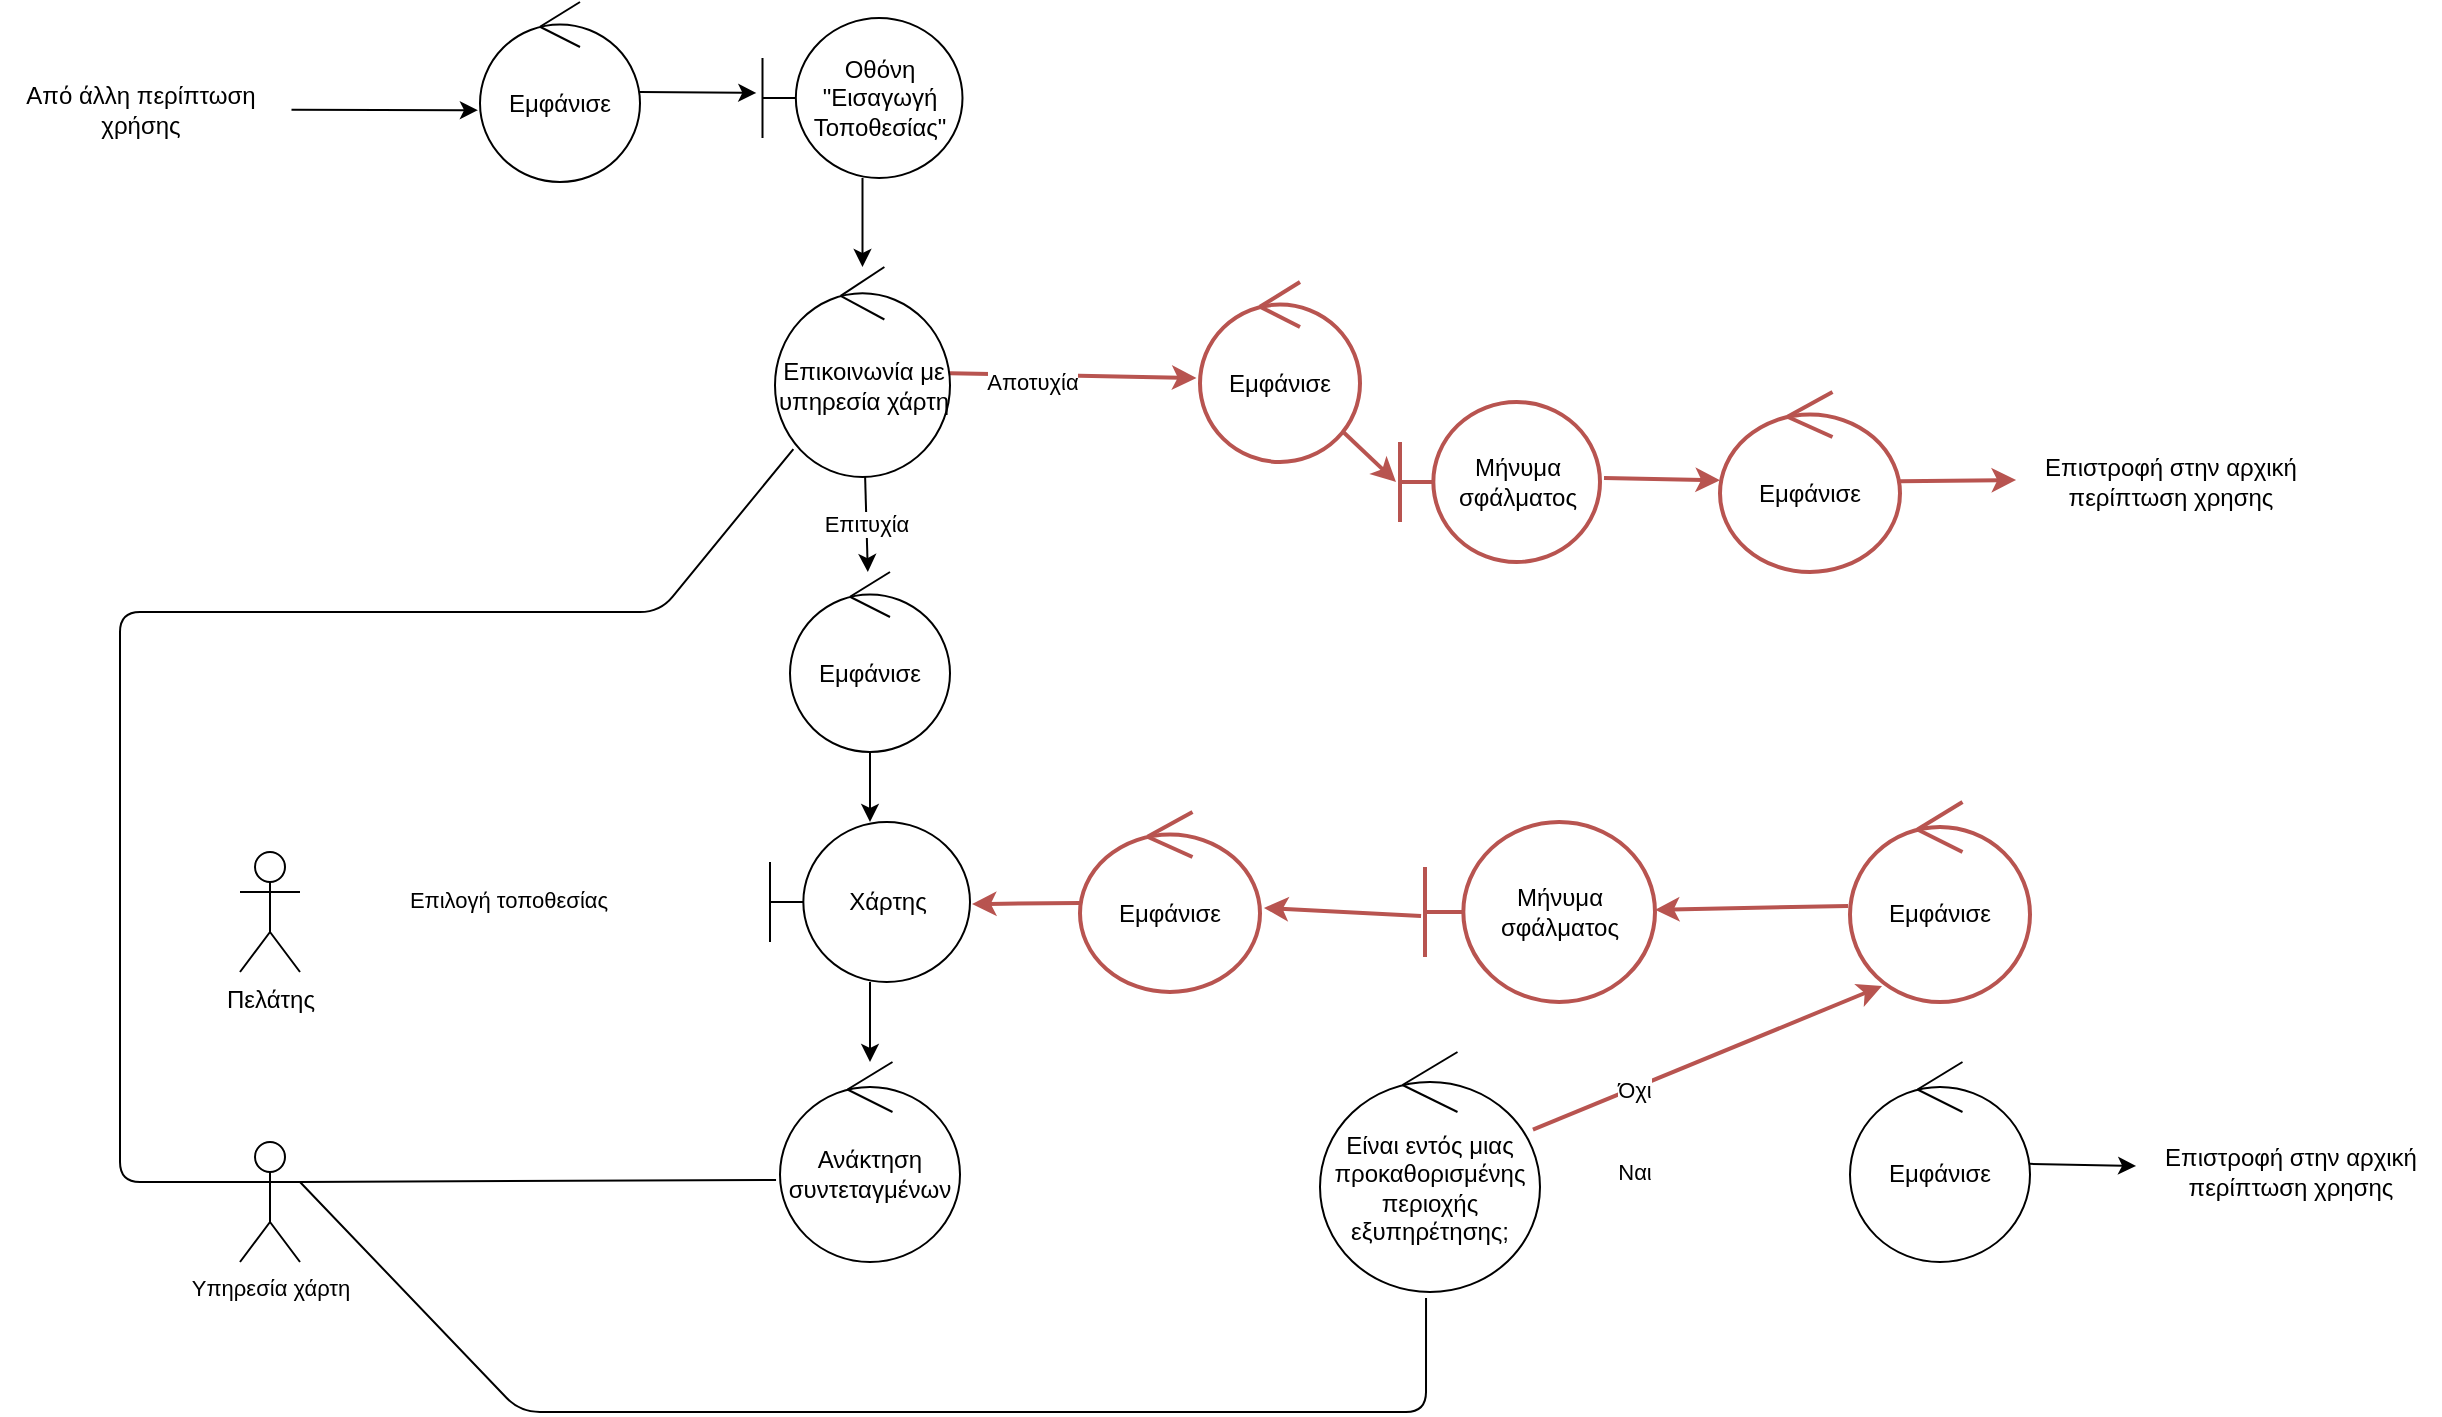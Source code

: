<mxfile>
    <diagram id="B38KJdyEP_mGqIDorF1P" name="Page-1">
        <mxGraphModel dx="1243" dy="952" grid="1" gridSize="10" guides="1" tooltips="1" connect="1" arrows="1" fold="1" page="1" pageScale="1" pageWidth="850" pageHeight="1100" math="0" shadow="0">
            <root>
                <mxCell id="0"/>
                <mxCell id="1" parent="0"/>
                <mxCell id="21" style="edgeStyle=none;html=1;strokeColor=#FFFFFF;exitX=1;exitY=0.333;exitDx=0;exitDy=0;exitPerimeter=0;entryX=0;entryY=0.475;entryDx=0;entryDy=0;entryPerimeter=0;" parent="1" source="2" target="10" edge="1">
                    <mxGeometry relative="1" as="geometry">
                        <mxPoint x="150.22" y="395.09" as="targetPoint"/>
                    </mxGeometry>
                </mxCell>
                <mxCell id="22" value="Επιλογή τοποθεσίας" style="edgeLabel;html=1;align=center;verticalAlign=middle;resizable=0;points=[];" parent="21" connectable="0" vertex="1">
                    <mxGeometry x="-0.115" y="-2" relative="1" as="geometry">
                        <mxPoint as="offset"/>
                    </mxGeometry>
                </mxCell>
                <mxCell id="2" value="Πελάτης" style="shape=umlActor;verticalLabelPosition=bottom;verticalAlign=top;html=1;" parent="1" vertex="1">
                    <mxGeometry x="250" y="450" width="30" height="60" as="geometry"/>
                </mxCell>
                <mxCell id="7" value="" style="edgeStyle=none;html=1;exitX=1.041;exitY=0.498;exitDx=0;exitDy=0;exitPerimeter=0;strokeWidth=1;entryX=-0.013;entryY=0.601;entryDx=0;entryDy=0;entryPerimeter=0;" parent="1" source="48" target="82" edge="1">
                    <mxGeometry relative="1" as="geometry">
                        <mxPoint x="390" y="197" as="sourcePoint"/>
                    </mxGeometry>
                </mxCell>
                <mxCell id="41" style="edgeStyle=none;html=1;entryX=-0.022;entryY=0.533;entryDx=0;entryDy=0;entryPerimeter=0;strokeColor=#B85450;strokeWidth=2;" parent="1" source="6" target="38" edge="1">
                    <mxGeometry relative="1" as="geometry"/>
                </mxCell>
                <mxCell id="42" value="Αποτυχία" style="edgeLabel;html=1;align=center;verticalAlign=middle;resizable=0;points=[];" parent="41" connectable="0" vertex="1">
                    <mxGeometry x="-0.332" y="-3" relative="1" as="geometry">
                        <mxPoint as="offset"/>
                    </mxGeometry>
                </mxCell>
                <mxCell id="79" value="Επιτυχία" style="edgeStyle=none;html=1;" parent="1" source="6" target="76" edge="1">
                    <mxGeometry relative="1" as="geometry"/>
                </mxCell>
                <mxCell id="6" value="Επικοινωνία με υπηρεσία χάρτη" style="ellipse;shape=umlControl;whiteSpace=wrap;html=1;strokeWidth=1;" parent="1" vertex="1">
                    <mxGeometry x="517.5" y="157.5" width="87.5" height="105" as="geometry"/>
                </mxCell>
                <mxCell id="81" value="" style="edgeStyle=none;html=1;" parent="1" source="10" target="28" edge="1">
                    <mxGeometry relative="1" as="geometry"/>
                </mxCell>
                <mxCell id="10" value="Χάρτης" style="shape=umlBoundary;whiteSpace=wrap;html=1;" parent="1" vertex="1">
                    <mxGeometry x="515" y="435" width="100" height="80" as="geometry"/>
                </mxCell>
                <mxCell id="33" style="edgeStyle=none;html=1;strokeColor=#FFFFFF;" parent="1" source="28" target="32" edge="1">
                    <mxGeometry relative="1" as="geometry"/>
                </mxCell>
                <mxCell id="28" value="Ανάκτηση συντεταγμένων" style="ellipse;shape=umlControl;whiteSpace=wrap;html=1;" parent="1" vertex="1">
                    <mxGeometry x="520" y="555" width="90" height="100" as="geometry"/>
                </mxCell>
                <mxCell id="35" style="edgeStyle=none;html=1;strokeColor=#FFFFFF;entryX=-0.044;entryY=0.58;entryDx=0;entryDy=0;entryPerimeter=0;" parent="1" source="32" target="74" edge="1">
                    <mxGeometry relative="1" as="geometry">
                        <mxPoint x="1026.55" y="605" as="targetPoint"/>
                    </mxGeometry>
                </mxCell>
                <mxCell id="36" value="Ναι" style="edgeLabel;html=1;align=center;verticalAlign=middle;resizable=0;points=[];" parent="35" connectable="0" vertex="1">
                    <mxGeometry x="-0.385" y="2" relative="1" as="geometry">
                        <mxPoint as="offset"/>
                    </mxGeometry>
                </mxCell>
                <mxCell id="51" style="edgeStyle=none;html=1;entryX=0.178;entryY=0.92;entryDx=0;entryDy=0;entryPerimeter=0;strokeColor=#B85450;strokeWidth=2;" parent="1" source="32" target="50" edge="1">
                    <mxGeometry relative="1" as="geometry"/>
                </mxCell>
                <mxCell id="52" value="Όχι" style="edgeLabel;html=1;align=center;verticalAlign=middle;resizable=0;points=[];" parent="51" connectable="0" vertex="1">
                    <mxGeometry x="-0.43" relative="1" as="geometry">
                        <mxPoint as="offset"/>
                    </mxGeometry>
                </mxCell>
                <mxCell id="32" value="Είναι εντός μιας προκαθορισμένης περιοχής εξυπηρέτησης;" style="ellipse;shape=umlControl;whiteSpace=wrap;html=1;" parent="1" vertex="1">
                    <mxGeometry x="790" y="550" width="110" height="120" as="geometry"/>
                </mxCell>
                <mxCell id="43" style="edgeStyle=none;html=1;entryX=-0.02;entryY=0.5;entryDx=0;entryDy=0;entryPerimeter=0;strokeColor=#B85450;strokeWidth=2;" parent="1" source="38" target="39" edge="1">
                    <mxGeometry relative="1" as="geometry"/>
                </mxCell>
                <mxCell id="38" value="Εμφάνισε" style="ellipse;shape=umlControl;whiteSpace=wrap;html=1;strokeColor=#B85450;strokeWidth=2;" parent="1" vertex="1">
                    <mxGeometry x="730" y="165" width="80" height="90" as="geometry"/>
                </mxCell>
                <mxCell id="44" style="edgeStyle=none;html=1;strokeColor=#B85450;strokeWidth=2;exitX=1.02;exitY=0.475;exitDx=0;exitDy=0;exitPerimeter=0;" parent="1" source="39" target="40" edge="1">
                    <mxGeometry relative="1" as="geometry"/>
                </mxCell>
                <mxCell id="39" value="Μήνυμα σφάλματος" style="shape=umlBoundary;whiteSpace=wrap;html=1;strokeColor=#B85450;strokeWidth=2;" parent="1" vertex="1">
                    <mxGeometry x="830" y="225" width="100" height="80" as="geometry"/>
                </mxCell>
                <mxCell id="46" style="edgeStyle=none;html=1;strokeColor=#B85450;strokeWidth=2;entryX=-0.013;entryY=0.475;entryDx=0;entryDy=0;entryPerimeter=0;" parent="1" source="40" target="45" edge="1">
                    <mxGeometry relative="1" as="geometry">
                        <mxPoint x="1067.11" y="450" as="targetPoint"/>
                    </mxGeometry>
                </mxCell>
                <mxCell id="40" value="Εμφάνισε" style="ellipse;shape=umlControl;whiteSpace=wrap;html=1;strokeWidth=2;strokeColor=#B85450;" parent="1" vertex="1">
                    <mxGeometry x="990" y="220" width="90" height="90" as="geometry"/>
                </mxCell>
                <mxCell id="45" value="Επιστροφή στην αρχική&lt;br&gt;περίπτωση χρησης" style="text;html=1;align=center;verticalAlign=middle;resizable=0;points=[];autosize=1;strokeColor=none;fillColor=none;" parent="1" vertex="1">
                    <mxGeometry x="1140" y="245" width="150" height="40" as="geometry"/>
                </mxCell>
                <mxCell id="48" value="Από άλλη περίπτωση&lt;br&gt;χρήσης" style="text;html=1;align=center;verticalAlign=middle;resizable=0;points=[];autosize=1;strokeColor=none;fillColor=none;strokeWidth=2;" parent="1" vertex="1">
                    <mxGeometry x="130" y="59" width="140" height="40" as="geometry"/>
                </mxCell>
                <mxCell id="57" style="edgeStyle=none;html=1;strokeColor=#B85450;strokeWidth=2;exitX=-0.011;exitY=0.52;exitDx=0;exitDy=0;exitPerimeter=0;" parent="1" source="50" target="55" edge="1">
                    <mxGeometry relative="1" as="geometry"/>
                </mxCell>
                <mxCell id="50" value="Εμφάνισε" style="ellipse;shape=umlControl;whiteSpace=wrap;html=1;strokeWidth=2;strokeColor=#B85450;" parent="1" vertex="1">
                    <mxGeometry x="1055" y="425" width="90" height="100" as="geometry"/>
                </mxCell>
                <mxCell id="60" style="edgeStyle=none;html=1;strokeColor=#B85450;strokeWidth=2;exitX=-0.017;exitY=0.522;exitDx=0;exitDy=0;exitPerimeter=0;entryX=1.022;entryY=0.533;entryDx=0;entryDy=0;entryPerimeter=0;" parent="1" source="55" target="59" edge="1">
                    <mxGeometry relative="1" as="geometry">
                        <mxPoint x="490" y="530" as="targetPoint"/>
                    </mxGeometry>
                </mxCell>
                <mxCell id="55" value="Μήνυμα σφάλματος" style="shape=umlBoundary;whiteSpace=wrap;html=1;strokeWidth=2;strokeColor=#B85450;" parent="1" vertex="1">
                    <mxGeometry x="842.5" y="435" width="115" height="90" as="geometry"/>
                </mxCell>
                <mxCell id="62" style="edgeStyle=none;html=1;entryX=1.01;entryY=0.513;entryDx=0;entryDy=0;entryPerimeter=0;strokeColor=#B85450;strokeWidth=2;" parent="1" source="59" target="10" edge="1">
                    <mxGeometry relative="1" as="geometry"/>
                </mxCell>
                <mxCell id="59" value="Εμφάνισε" style="ellipse;shape=umlControl;whiteSpace=wrap;html=1;strokeWidth=2;strokeColor=#B85450;" parent="1" vertex="1">
                    <mxGeometry x="670" y="430" width="90" height="90" as="geometry"/>
                </mxCell>
                <mxCell id="69" style="edgeStyle=none;html=1;entryX=0.105;entryY=0.867;entryDx=0;entryDy=0;entryPerimeter=0;strokeWidth=1;exitX=0;exitY=0.333;exitDx=0;exitDy=0;exitPerimeter=0;endArrow=none;endFill=0;" parent="1" source="66" target="6" edge="1">
                    <mxGeometry relative="1" as="geometry">
                        <Array as="points">
                            <mxPoint x="190" y="615"/>
                            <mxPoint x="190" y="330"/>
                            <mxPoint x="460" y="330"/>
                        </Array>
                    </mxGeometry>
                </mxCell>
                <mxCell id="70" style="edgeStyle=none;html=1;entryX=-0.022;entryY=0.59;entryDx=0;entryDy=0;entryPerimeter=0;strokeWidth=1;exitX=1;exitY=0.333;exitDx=0;exitDy=0;exitPerimeter=0;endArrow=none;endFill=0;" parent="1" source="66" target="28" edge="1">
                    <mxGeometry relative="1" as="geometry"/>
                </mxCell>
                <mxCell id="71" style="edgeStyle=none;html=1;entryX=0.482;entryY=1.025;entryDx=0;entryDy=0;entryPerimeter=0;strokeWidth=1;exitX=1;exitY=0.333;exitDx=0;exitDy=0;exitPerimeter=0;endArrow=none;endFill=0;" parent="1" source="66" target="32" edge="1">
                    <mxGeometry relative="1" as="geometry">
                        <Array as="points">
                            <mxPoint x="390" y="730"/>
                            <mxPoint x="843" y="730"/>
                        </Array>
                    </mxGeometry>
                </mxCell>
                <mxCell id="66" value="Υπηρεσία χάρτη" style="shape=umlActor;verticalLabelPosition=bottom;verticalAlign=top;html=1;fontSize=11;" parent="1" vertex="1">
                    <mxGeometry x="250" y="595" width="30" height="60" as="geometry"/>
                </mxCell>
                <mxCell id="73" value="Επιστροφή στην αρχική&lt;br&gt;περίπτωση χρησης" style="text;html=1;align=center;verticalAlign=middle;resizable=0;points=[];autosize=1;strokeColor=none;fillColor=none;" parent="1" vertex="1">
                    <mxGeometry x="1200" y="590" width="150" height="40" as="geometry"/>
                </mxCell>
                <mxCell id="75" style="edgeStyle=none;html=1;entryX=-0.013;entryY=0.425;entryDx=0;entryDy=0;entryPerimeter=0;strokeWidth=1;" parent="1" source="74" target="73" edge="1">
                    <mxGeometry relative="1" as="geometry"/>
                </mxCell>
                <mxCell id="74" value="Εμφάνισε" style="ellipse;shape=umlControl;whiteSpace=wrap;html=1;" parent="1" vertex="1">
                    <mxGeometry x="1055" y="555" width="90" height="100" as="geometry"/>
                </mxCell>
                <mxCell id="80" value="" style="edgeStyle=none;html=1;" parent="1" source="76" target="10" edge="1">
                    <mxGeometry relative="1" as="geometry"/>
                </mxCell>
                <mxCell id="76" value="Εμφάνισε" style="ellipse;shape=umlControl;whiteSpace=wrap;html=1;" parent="1" vertex="1">
                    <mxGeometry x="525" y="310" width="80" height="90" as="geometry"/>
                </mxCell>
                <mxCell id="84" style="edgeStyle=none;html=1;entryX=-0.031;entryY=0.468;entryDx=0;entryDy=0;entryPerimeter=0;" edge="1" parent="1" source="82" target="83">
                    <mxGeometry relative="1" as="geometry"/>
                </mxCell>
                <mxCell id="82" value="Εμφάνισε" style="ellipse;shape=umlControl;whiteSpace=wrap;html=1;" vertex="1" parent="1">
                    <mxGeometry x="370" y="25" width="80" height="90" as="geometry"/>
                </mxCell>
                <mxCell id="85" value="" style="edgeStyle=none;html=1;" edge="1" parent="1" source="83" target="6">
                    <mxGeometry relative="1" as="geometry"/>
                </mxCell>
                <mxCell id="83" value="Οθόνη &quot;Εισαγωγή Τοποθεσίας&quot;" style="shape=umlBoundary;whiteSpace=wrap;html=1;" vertex="1" parent="1">
                    <mxGeometry x="511.25" y="33" width="100" height="80" as="geometry"/>
                </mxCell>
            </root>
        </mxGraphModel>
    </diagram>
</mxfile>